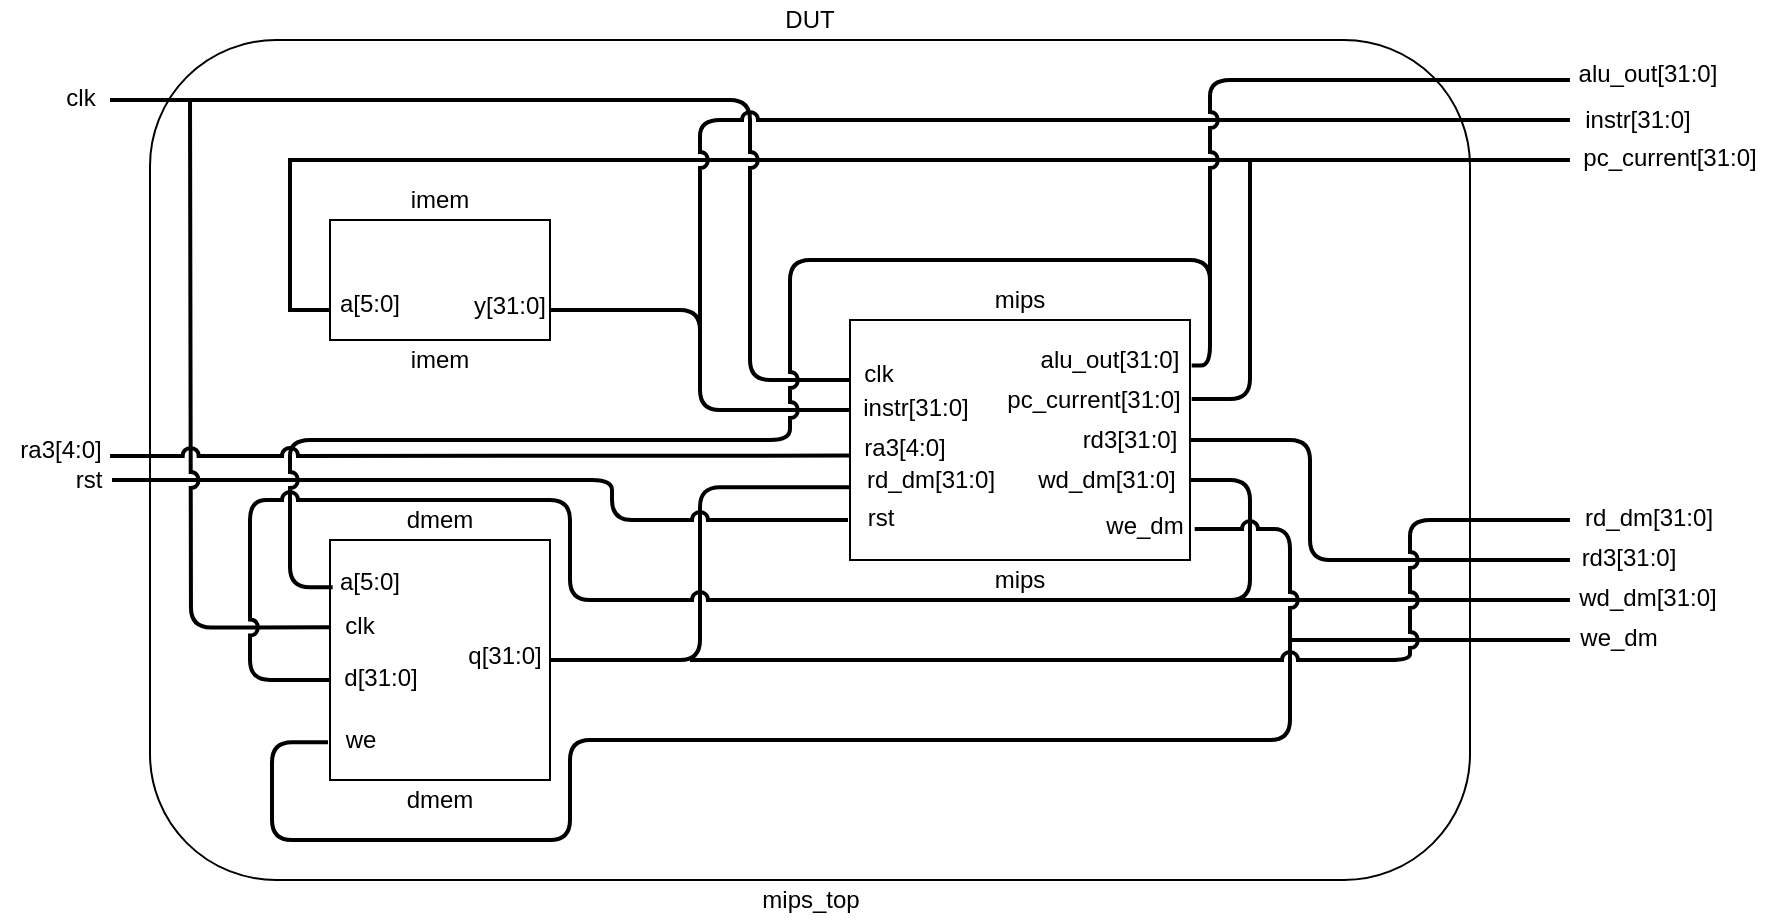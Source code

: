<mxfile version="12.8.1" type="device"><diagram id="Ayxvd2bkIiIH4Soh0E90" name="Page-1"><mxGraphModel dx="1852" dy="847" grid="1" gridSize="10" guides="1" tooltips="1" connect="1" arrows="1" fold="1" page="1" pageScale="1" pageWidth="850" pageHeight="1100" math="0" shadow="0"><root><mxCell id="0"/><mxCell id="1" parent="0"/><mxCell id="TZ7Gyhq7gX95RCUwLH4e-8" style="edgeStyle=orthogonalEdgeStyle;rounded=0;orthogonalLoop=1;jettySize=auto;html=1;exitX=0.75;exitY=1;exitDx=0;exitDy=0;endArrow=none;endFill=0;jumpStyle=arc;strokeWidth=2;" edge="1" parent="1" source="TZ7Gyhq7gX95RCUwLH4e-1"><mxGeometry relative="1" as="geometry"><mxPoint x="760" y="150" as="targetPoint"/><Array as="points"><mxPoint x="120" y="225"/><mxPoint x="120" y="150"/></Array></mxGeometry></mxCell><mxCell id="TZ7Gyhq7gX95RCUwLH4e-10" style="edgeStyle=orthogonalEdgeStyle;rounded=1;orthogonalLoop=1;jettySize=auto;html=1;exitX=0.75;exitY=0;exitDx=0;exitDy=0;entryX=0.375;entryY=1;entryDx=0;entryDy=0;entryPerimeter=0;endArrow=none;endFill=0;strokeWidth=2;jumpStyle=arc;" edge="1" parent="1" source="TZ7Gyhq7gX95RCUwLH4e-1" target="TZ7Gyhq7gX95RCUwLH4e-3"><mxGeometry relative="1" as="geometry"/></mxCell><mxCell id="TZ7Gyhq7gX95RCUwLH4e-1" value="" style="rounded=0;whiteSpace=wrap;html=1;direction=south;" vertex="1" parent="1"><mxGeometry x="140" y="180" width="110" height="60" as="geometry"/></mxCell><mxCell id="TZ7Gyhq7gX95RCUwLH4e-51" style="edgeStyle=orthogonalEdgeStyle;rounded=1;jumpStyle=arc;orthogonalLoop=1;jettySize=auto;html=1;exitX=0.5;exitY=0;exitDx=0;exitDy=0;entryX=0.697;entryY=0.992;entryDx=0;entryDy=0;entryPerimeter=0;endArrow=none;endFill=0;strokeWidth=2;" edge="1" parent="1" source="TZ7Gyhq7gX95RCUwLH4e-2" target="TZ7Gyhq7gX95RCUwLH4e-3"><mxGeometry relative="1" as="geometry"/></mxCell><mxCell id="TZ7Gyhq7gX95RCUwLH4e-2" value="" style="rounded=0;whiteSpace=wrap;html=1;direction=south;" vertex="1" parent="1"><mxGeometry x="140" y="340" width="110" height="120" as="geometry"/></mxCell><mxCell id="TZ7Gyhq7gX95RCUwLH4e-13" style="edgeStyle=orthogonalEdgeStyle;rounded=1;jumpStyle=arc;orthogonalLoop=1;jettySize=auto;html=1;exitX=0.25;exitY=1;exitDx=0;exitDy=0;endArrow=none;endFill=0;strokeWidth=2;" edge="1" parent="1" source="TZ7Gyhq7gX95RCUwLH4e-3"><mxGeometry relative="1" as="geometry"><mxPoint x="30" y="120" as="targetPoint"/><Array as="points"><mxPoint x="350" y="260"/><mxPoint x="350" y="120"/></Array></mxGeometry></mxCell><mxCell id="TZ7Gyhq7gX95RCUwLH4e-48" style="edgeStyle=orthogonalEdgeStyle;rounded=1;jumpStyle=arc;orthogonalLoop=1;jettySize=auto;html=1;endArrow=none;endFill=0;strokeWidth=2;" edge="1" parent="1"><mxGeometry relative="1" as="geometry"><mxPoint x="31" y="310" as="targetPoint"/><mxPoint x="399" y="330" as="sourcePoint"/><Array as="points"><mxPoint x="399" y="330"/><mxPoint x="281" y="330"/><mxPoint x="281" y="310"/></Array></mxGeometry></mxCell><mxCell id="TZ7Gyhq7gX95RCUwLH4e-56" style="edgeStyle=orthogonalEdgeStyle;rounded=1;jumpStyle=arc;orthogonalLoop=1;jettySize=auto;html=1;exitX=0.5;exitY=0;exitDx=0;exitDy=0;endArrow=none;endFill=0;strokeWidth=2;" edge="1" parent="1" source="TZ7Gyhq7gX95RCUwLH4e-3"><mxGeometry relative="1" as="geometry"><mxPoint x="760" y="350" as="targetPoint"/><Array as="points"><mxPoint x="630" y="290"/><mxPoint x="630" y="350"/></Array></mxGeometry></mxCell><mxCell id="TZ7Gyhq7gX95RCUwLH4e-3" value="" style="rounded=0;whiteSpace=wrap;html=1;direction=south;" vertex="1" parent="1"><mxGeometry x="400" y="230" width="170" height="120" as="geometry"/></mxCell><mxCell id="TZ7Gyhq7gX95RCUwLH4e-4" value="imem" style="text;html=1;strokeColor=none;fillColor=none;align=center;verticalAlign=middle;whiteSpace=wrap;rounded=0;" vertex="1" parent="1"><mxGeometry x="175" y="160" width="40" height="20" as="geometry"/></mxCell><mxCell id="TZ7Gyhq7gX95RCUwLH4e-5" value="imem" style="text;html=1;strokeColor=none;fillColor=none;align=center;verticalAlign=middle;whiteSpace=wrap;rounded=0;" vertex="1" parent="1"><mxGeometry x="175" y="240" width="40" height="20" as="geometry"/></mxCell><mxCell id="TZ7Gyhq7gX95RCUwLH4e-6" value="dmem" style="text;html=1;strokeColor=none;fillColor=none;align=center;verticalAlign=middle;whiteSpace=wrap;rounded=0;" vertex="1" parent="1"><mxGeometry x="175" y="320" width="40" height="20" as="geometry"/></mxCell><mxCell id="TZ7Gyhq7gX95RCUwLH4e-7" value="dmem" style="text;html=1;strokeColor=none;fillColor=none;align=center;verticalAlign=middle;whiteSpace=wrap;rounded=0;" vertex="1" parent="1"><mxGeometry x="175" y="460" width="40" height="20" as="geometry"/></mxCell><mxCell id="TZ7Gyhq7gX95RCUwLH4e-9" value="a[5:0]" style="text;html=1;strokeColor=none;fillColor=none;align=center;verticalAlign=middle;whiteSpace=wrap;rounded=0;" vertex="1" parent="1"><mxGeometry x="140" y="212" width="40" height="20" as="geometry"/></mxCell><mxCell id="TZ7Gyhq7gX95RCUwLH4e-11" value="y[31:0]" style="text;html=1;strokeColor=none;fillColor=none;align=center;verticalAlign=middle;whiteSpace=wrap;rounded=0;" vertex="1" parent="1"><mxGeometry x="210" y="213" width="40" height="20" as="geometry"/></mxCell><mxCell id="TZ7Gyhq7gX95RCUwLH4e-14" value="" style="endArrow=none;html=1;strokeWidth=2;jumpStyle=arc;edgeStyle=orthogonalEdgeStyle;" edge="1" parent="1"><mxGeometry width="50" height="50" relative="1" as="geometry"><mxPoint x="325" y="240" as="sourcePoint"/><mxPoint x="760" y="130" as="targetPoint"/><Array as="points"><mxPoint x="325" y="240"/><mxPoint x="325" y="130"/></Array></mxGeometry></mxCell><mxCell id="TZ7Gyhq7gX95RCUwLH4e-16" value="" style="endArrow=none;html=1;strokeWidth=2;entryX=0.5;entryY=1;entryDx=0;entryDy=0;exitX=0.364;exitY=1.003;exitDx=0;exitDy=0;exitPerimeter=0;edgeStyle=orthogonalEdgeStyle;jumpStyle=arc;" edge="1" parent="1" source="TZ7Gyhq7gX95RCUwLH4e-2"><mxGeometry width="50" height="50" relative="1" as="geometry"><mxPoint y="210" as="sourcePoint"/><mxPoint x="70" y="120" as="targetPoint"/></mxGeometry></mxCell><mxCell id="TZ7Gyhq7gX95RCUwLH4e-17" value="" style="endArrow=none;html=1;strokeWidth=2;entryX=0.197;entryY=0.988;entryDx=0;entryDy=0;entryPerimeter=0;exitX=0.19;exitY=-0.005;exitDx=0;exitDy=0;exitPerimeter=0;edgeStyle=orthogonalEdgeStyle;jumpStyle=arc;" edge="1" parent="1" source="TZ7Gyhq7gX95RCUwLH4e-3" target="TZ7Gyhq7gX95RCUwLH4e-2"><mxGeometry width="50" height="50" relative="1" as="geometry"><mxPoint x="70" y="370" as="sourcePoint"/><mxPoint x="120" y="320" as="targetPoint"/><Array as="points"><mxPoint x="580" y="253"/><mxPoint x="580" y="200"/><mxPoint x="370" y="200"/><mxPoint x="370" y="290"/><mxPoint x="120" y="290"/><mxPoint x="120" y="364"/></Array></mxGeometry></mxCell><mxCell id="TZ7Gyhq7gX95RCUwLH4e-18" value="a[5:0]" style="text;html=1;strokeColor=none;fillColor=none;align=center;verticalAlign=middle;whiteSpace=wrap;rounded=0;" vertex="1" parent="1"><mxGeometry x="140" y="351" width="40" height="20" as="geometry"/></mxCell><mxCell id="TZ7Gyhq7gX95RCUwLH4e-19" value="clk" style="text;html=1;strokeColor=none;fillColor=none;align=center;verticalAlign=middle;whiteSpace=wrap;rounded=0;" vertex="1" parent="1"><mxGeometry x="140" y="373" width="30" height="20" as="geometry"/></mxCell><mxCell id="TZ7Gyhq7gX95RCUwLH4e-20" value="" style="endArrow=none;html=1;strokeWidth=2;edgeStyle=orthogonalEdgeStyle;jumpStyle=arc;" edge="1" parent="1"><mxGeometry width="50" height="50" relative="1" as="geometry"><mxPoint x="580" y="220" as="sourcePoint"/><mxPoint x="760" y="110" as="targetPoint"/><Array as="points"><mxPoint x="580" y="110"/></Array></mxGeometry></mxCell><mxCell id="TZ7Gyhq7gX95RCUwLH4e-21" value="" style="endArrow=none;html=1;strokeWidth=2;exitX=0.329;exitY=-0.005;exitDx=0;exitDy=0;exitPerimeter=0;edgeStyle=orthogonalEdgeStyle;jumpStyle=arc;" edge="1" parent="1" source="TZ7Gyhq7gX95RCUwLH4e-3"><mxGeometry width="50" height="50" relative="1" as="geometry"><mxPoint x="600" y="260" as="sourcePoint"/><mxPoint x="600" y="150" as="targetPoint"/><Array as="points"><mxPoint x="600" y="270"/></Array></mxGeometry></mxCell><mxCell id="TZ7Gyhq7gX95RCUwLH4e-22" value="clk" style="text;html=1;strokeColor=none;fillColor=none;align=center;verticalAlign=middle;whiteSpace=wrap;rounded=0;" vertex="1" parent="1"><mxGeometry x="402" y="247" width="25" height="20" as="geometry"/></mxCell><mxCell id="TZ7Gyhq7gX95RCUwLH4e-23" value="instr[31:0]" style="text;html=1;strokeColor=none;fillColor=none;align=center;verticalAlign=middle;whiteSpace=wrap;rounded=0;" vertex="1" parent="1"><mxGeometry x="400" y="264" width="66" height="20" as="geometry"/></mxCell><mxCell id="TZ7Gyhq7gX95RCUwLH4e-24" value="alu_out[31:0]" style="text;html=1;strokeColor=none;fillColor=none;align=center;verticalAlign=middle;whiteSpace=wrap;rounded=0;" vertex="1" parent="1"><mxGeometry x="490" y="240" width="80" height="20" as="geometry"/></mxCell><mxCell id="TZ7Gyhq7gX95RCUwLH4e-25" value="pc_current[31:0]" style="text;html=1;strokeColor=none;fillColor=none;align=center;verticalAlign=middle;whiteSpace=wrap;rounded=0;" vertex="1" parent="1"><mxGeometry x="477" y="260" width="90" height="20" as="geometry"/></mxCell><mxCell id="TZ7Gyhq7gX95RCUwLH4e-26" value="" style="endArrow=none;html=1;strokeWidth=2;exitX=0.583;exitY=1;exitDx=0;exitDy=0;exitPerimeter=0;edgeStyle=orthogonalEdgeStyle;jumpStyle=arc;" edge="1" parent="1" source="TZ7Gyhq7gX95RCUwLH4e-2"><mxGeometry width="50" height="50" relative="1" as="geometry"><mxPoint x="60" y="450" as="sourcePoint"/><mxPoint x="570" y="310" as="targetPoint"/><Array as="points"><mxPoint x="100" y="410"/><mxPoint x="100" y="320"/><mxPoint x="260" y="320"/><mxPoint x="260" y="370"/><mxPoint x="600" y="370"/><mxPoint x="600" y="310"/><mxPoint x="570" y="310"/></Array></mxGeometry></mxCell><mxCell id="TZ7Gyhq7gX95RCUwLH4e-27" value="wd_dm[31:0]" style="text;html=1;strokeColor=none;fillColor=none;align=center;verticalAlign=middle;whiteSpace=wrap;rounded=0;" vertex="1" parent="1"><mxGeometry x="490" y="300" width="77" height="20" as="geometry"/></mxCell><mxCell id="TZ7Gyhq7gX95RCUwLH4e-28" value="rd3[31:0]" style="text;html=1;strokeColor=none;fillColor=none;align=center;verticalAlign=middle;whiteSpace=wrap;rounded=0;" vertex="1" parent="1"><mxGeometry x="520" y="280" width="40" height="20" as="geometry"/></mxCell><mxCell id="TZ7Gyhq7gX95RCUwLH4e-29" value="" style="endArrow=none;html=1;strokeWidth=2;" edge="1" parent="1"><mxGeometry width="50" height="50" relative="1" as="geometry"><mxPoint x="590" y="370" as="sourcePoint"/><mxPoint x="760" y="370" as="targetPoint"/></mxGeometry></mxCell><mxCell id="TZ7Gyhq7gX95RCUwLH4e-30" value="alu_out[31:0]" style="text;html=1;strokeColor=none;fillColor=none;align=center;verticalAlign=middle;whiteSpace=wrap;rounded=0;" vertex="1" parent="1"><mxGeometry x="764" y="97" width="70" height="20" as="geometry"/></mxCell><mxCell id="TZ7Gyhq7gX95RCUwLH4e-32" value="instr[31:0]" style="text;html=1;strokeColor=none;fillColor=none;align=center;verticalAlign=middle;whiteSpace=wrap;rounded=0;" vertex="1" parent="1"><mxGeometry x="762" y="120" width="64" height="20" as="geometry"/></mxCell><mxCell id="TZ7Gyhq7gX95RCUwLH4e-33" value="pc_current[31:0]" style="text;html=1;strokeColor=none;fillColor=none;align=center;verticalAlign=middle;whiteSpace=wrap;rounded=0;" vertex="1" parent="1"><mxGeometry x="763" y="139" width="94" height="20" as="geometry"/></mxCell><mxCell id="TZ7Gyhq7gX95RCUwLH4e-34" value="" style="endArrow=none;html=1;strokeWidth=2;entryX=0.843;entryY=1.018;entryDx=0;entryDy=0;exitX=0.871;exitY=-0.008;exitDx=0;exitDy=0;exitPerimeter=0;entryPerimeter=0;edgeStyle=orthogonalEdgeStyle;jumpStyle=arc;" edge="1" parent="1"><mxGeometry width="50" height="50" relative="1" as="geometry"><mxPoint x="572.36" y="334.52" as="sourcePoint"/><mxPoint x="139.02" y="441.16" as="targetPoint"/><Array as="points"><mxPoint x="620" y="335"/><mxPoint x="620" y="440"/><mxPoint x="260" y="440"/><mxPoint x="260" y="490"/><mxPoint x="111" y="490"/><mxPoint x="111" y="441"/></Array></mxGeometry></mxCell><mxCell id="TZ7Gyhq7gX95RCUwLH4e-35" value="" style="endArrow=none;html=1;strokeWidth=2;" edge="1" parent="1"><mxGeometry width="50" height="50" relative="1" as="geometry"><mxPoint x="620" y="390" as="sourcePoint"/><mxPoint x="760" y="390" as="targetPoint"/></mxGeometry></mxCell><mxCell id="TZ7Gyhq7gX95RCUwLH4e-36" value="wd_dm[31:0]" style="text;html=1;strokeColor=none;fillColor=none;align=center;verticalAlign=middle;whiteSpace=wrap;rounded=0;" vertex="1" parent="1"><mxGeometry x="759" y="359" width="80" height="20" as="geometry"/></mxCell><mxCell id="TZ7Gyhq7gX95RCUwLH4e-37" value="we_dm" style="text;html=1;align=center;verticalAlign=middle;resizable=0;points=[];autosize=1;" vertex="1" parent="1"><mxGeometry x="759" y="379" width="50" height="20" as="geometry"/></mxCell><mxCell id="TZ7Gyhq7gX95RCUwLH4e-39" value="we_dm" style="text;html=1;align=center;verticalAlign=middle;resizable=0;points=[];autosize=1;" vertex="1" parent="1"><mxGeometry x="522" y="323" width="50" height="20" as="geometry"/></mxCell><mxCell id="TZ7Gyhq7gX95RCUwLH4e-40" value="we" style="text;html=1;align=center;verticalAlign=middle;resizable=0;points=[];autosize=1;" vertex="1" parent="1"><mxGeometry x="140" y="430" width="30" height="20" as="geometry"/></mxCell><mxCell id="TZ7Gyhq7gX95RCUwLH4e-41" value="d[31:0]" style="text;html=1;align=center;verticalAlign=middle;resizable=0;points=[];autosize=1;" vertex="1" parent="1"><mxGeometry x="140" y="399" width="50" height="20" as="geometry"/></mxCell><mxCell id="TZ7Gyhq7gX95RCUwLH4e-44" value="" style="endArrow=none;html=1;strokeWidth=2;entryX=0.565;entryY=0.997;entryDx=0;entryDy=0;entryPerimeter=0;edgeStyle=orthogonalEdgeStyle;jumpStyle=arc;" edge="1" parent="1" target="TZ7Gyhq7gX95RCUwLH4e-3"><mxGeometry width="50" height="50" relative="1" as="geometry"><mxPoint x="30" y="298" as="sourcePoint"/><mxPoint x="380" y="300" as="targetPoint"/><Array as="points"><mxPoint x="30" y="298"/></Array></mxGeometry></mxCell><mxCell id="TZ7Gyhq7gX95RCUwLH4e-45" value="ra3[4:0]" style="text;html=1;align=center;verticalAlign=middle;resizable=0;points=[];autosize=1;" vertex="1" parent="1"><mxGeometry x="397" y="284" width="60" height="20" as="geometry"/></mxCell><mxCell id="TZ7Gyhq7gX95RCUwLH4e-46" value="clk" style="text;html=1;align=center;verticalAlign=middle;resizable=0;points=[];autosize=1;" vertex="1" parent="1"><mxGeometry y="109" width="30" height="20" as="geometry"/></mxCell><mxCell id="TZ7Gyhq7gX95RCUwLH4e-47" value="ra3[4:0]" style="text;html=1;align=center;verticalAlign=middle;resizable=0;points=[];autosize=1;" vertex="1" parent="1"><mxGeometry x="-25" y="285" width="60" height="20" as="geometry"/></mxCell><mxCell id="TZ7Gyhq7gX95RCUwLH4e-49" value="rst" style="text;html=1;align=center;verticalAlign=middle;resizable=0;points=[];autosize=1;" vertex="1" parent="1"><mxGeometry x="4" y="300" width="30" height="20" as="geometry"/></mxCell><mxCell id="TZ7Gyhq7gX95RCUwLH4e-50" value="rst" style="text;html=1;align=center;verticalAlign=middle;resizable=0;points=[];autosize=1;" vertex="1" parent="1"><mxGeometry x="400" y="319" width="30" height="20" as="geometry"/></mxCell><mxCell id="TZ7Gyhq7gX95RCUwLH4e-52" value="q[31:0]" style="text;html=1;align=center;verticalAlign=middle;resizable=0;points=[];autosize=1;" vertex="1" parent="1"><mxGeometry x="202" y="388" width="50" height="20" as="geometry"/></mxCell><mxCell id="TZ7Gyhq7gX95RCUwLH4e-53" value="rd_dm[31:0]" style="text;html=1;align=center;verticalAlign=middle;resizable=0;points=[];autosize=1;" vertex="1" parent="1"><mxGeometry x="400" y="300" width="80" height="20" as="geometry"/></mxCell><mxCell id="TZ7Gyhq7gX95RCUwLH4e-54" value="mips" style="text;html=1;strokeColor=none;fillColor=none;align=center;verticalAlign=middle;whiteSpace=wrap;rounded=0;" vertex="1" parent="1"><mxGeometry x="465" y="210" width="40" height="20" as="geometry"/></mxCell><mxCell id="TZ7Gyhq7gX95RCUwLH4e-55" value="mips" style="text;html=1;strokeColor=none;fillColor=none;align=center;verticalAlign=middle;whiteSpace=wrap;rounded=0;" vertex="1" parent="1"><mxGeometry x="465" y="350" width="40" height="20" as="geometry"/></mxCell><mxCell id="TZ7Gyhq7gX95RCUwLH4e-57" value="rd3[31:0]" style="text;html=1;align=center;verticalAlign=middle;resizable=0;points=[];autosize=1;" vertex="1" parent="1"><mxGeometry x="759" y="339" width="60" height="20" as="geometry"/></mxCell><mxCell id="TZ7Gyhq7gX95RCUwLH4e-58" value="" style="endArrow=none;html=1;strokeWidth=2;edgeStyle=orthogonalEdgeStyle;jumpStyle=arc;" edge="1" parent="1"><mxGeometry width="50" height="50" relative="1" as="geometry"><mxPoint x="320" y="400" as="sourcePoint"/><mxPoint x="760" y="330" as="targetPoint"/><Array as="points"><mxPoint x="680" y="400"/><mxPoint x="680" y="330"/></Array></mxGeometry></mxCell><mxCell id="TZ7Gyhq7gX95RCUwLH4e-59" value="rd_dm[31:0]" style="text;html=1;align=center;verticalAlign=middle;resizable=0;points=[];autosize=1;" vertex="1" parent="1"><mxGeometry x="759" y="319" width="80" height="20" as="geometry"/></mxCell><mxCell id="TZ7Gyhq7gX95RCUwLH4e-60" value="" style="rounded=1;whiteSpace=wrap;html=1;fillColor=none;" vertex="1" parent="1"><mxGeometry x="50" y="90" width="660" height="420" as="geometry"/></mxCell><mxCell id="TZ7Gyhq7gX95RCUwLH4e-61" value="DUT" style="text;html=1;strokeColor=none;fillColor=none;align=center;verticalAlign=middle;whiteSpace=wrap;rounded=0;" vertex="1" parent="1"><mxGeometry x="360" y="70" width="40" height="20" as="geometry"/></mxCell><mxCell id="TZ7Gyhq7gX95RCUwLH4e-62" value="mips_top" style="text;html=1;align=center;verticalAlign=middle;resizable=0;points=[];autosize=1;" vertex="1" parent="1"><mxGeometry x="350" y="510" width="60" height="20" as="geometry"/></mxCell></root></mxGraphModel></diagram></mxfile>